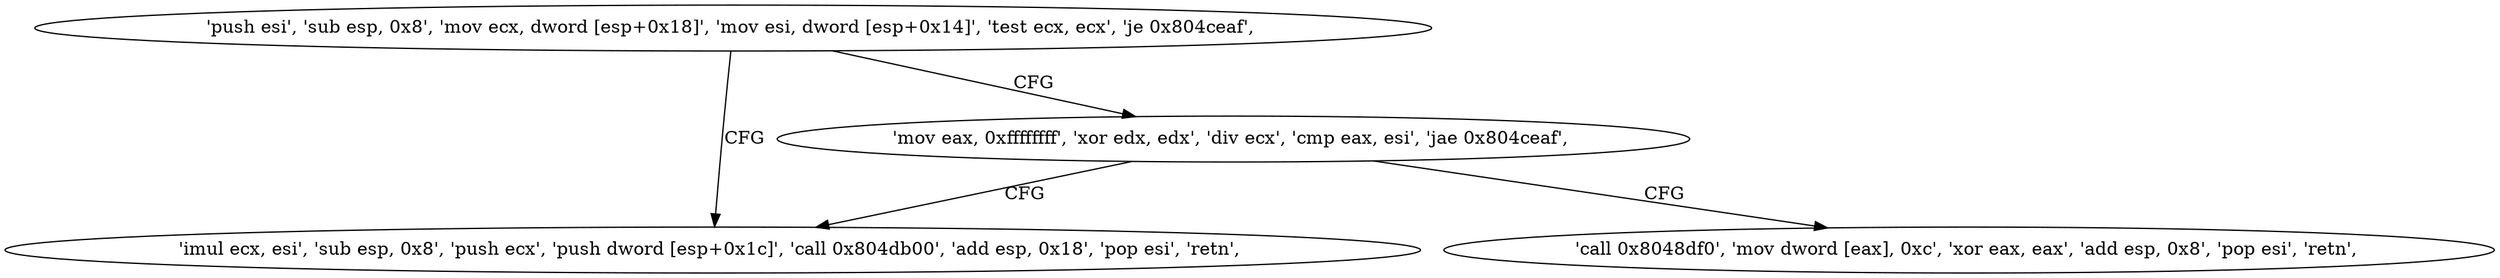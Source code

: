 digraph "func" {
"134532736" [label = "'push esi', 'sub esp, 0x8', 'mov ecx, dword [esp+0x18]', 'mov esi, dword [esp+0x14]', 'test ecx, ecx', 'je 0x804ceaf', " ]
"134532783" [label = "'imul ecx, esi', 'sub esp, 0x8', 'push ecx', 'push dword [esp+0x1c]', 'call 0x804db00', 'add esp, 0x18', 'pop esi', 'retn', " ]
"134532752" [label = "'mov eax, 0xffffffff', 'xor edx, edx', 'div ecx', 'cmp eax, esi', 'jae 0x804ceaf', " ]
"134532765" [label = "'call 0x8048df0', 'mov dword [eax], 0xc', 'xor eax, eax', 'add esp, 0x8', 'pop esi', 'retn', " ]
"134532736" -> "134532783" [ label = "CFG" ]
"134532736" -> "134532752" [ label = "CFG" ]
"134532752" -> "134532783" [ label = "CFG" ]
"134532752" -> "134532765" [ label = "CFG" ]
}
